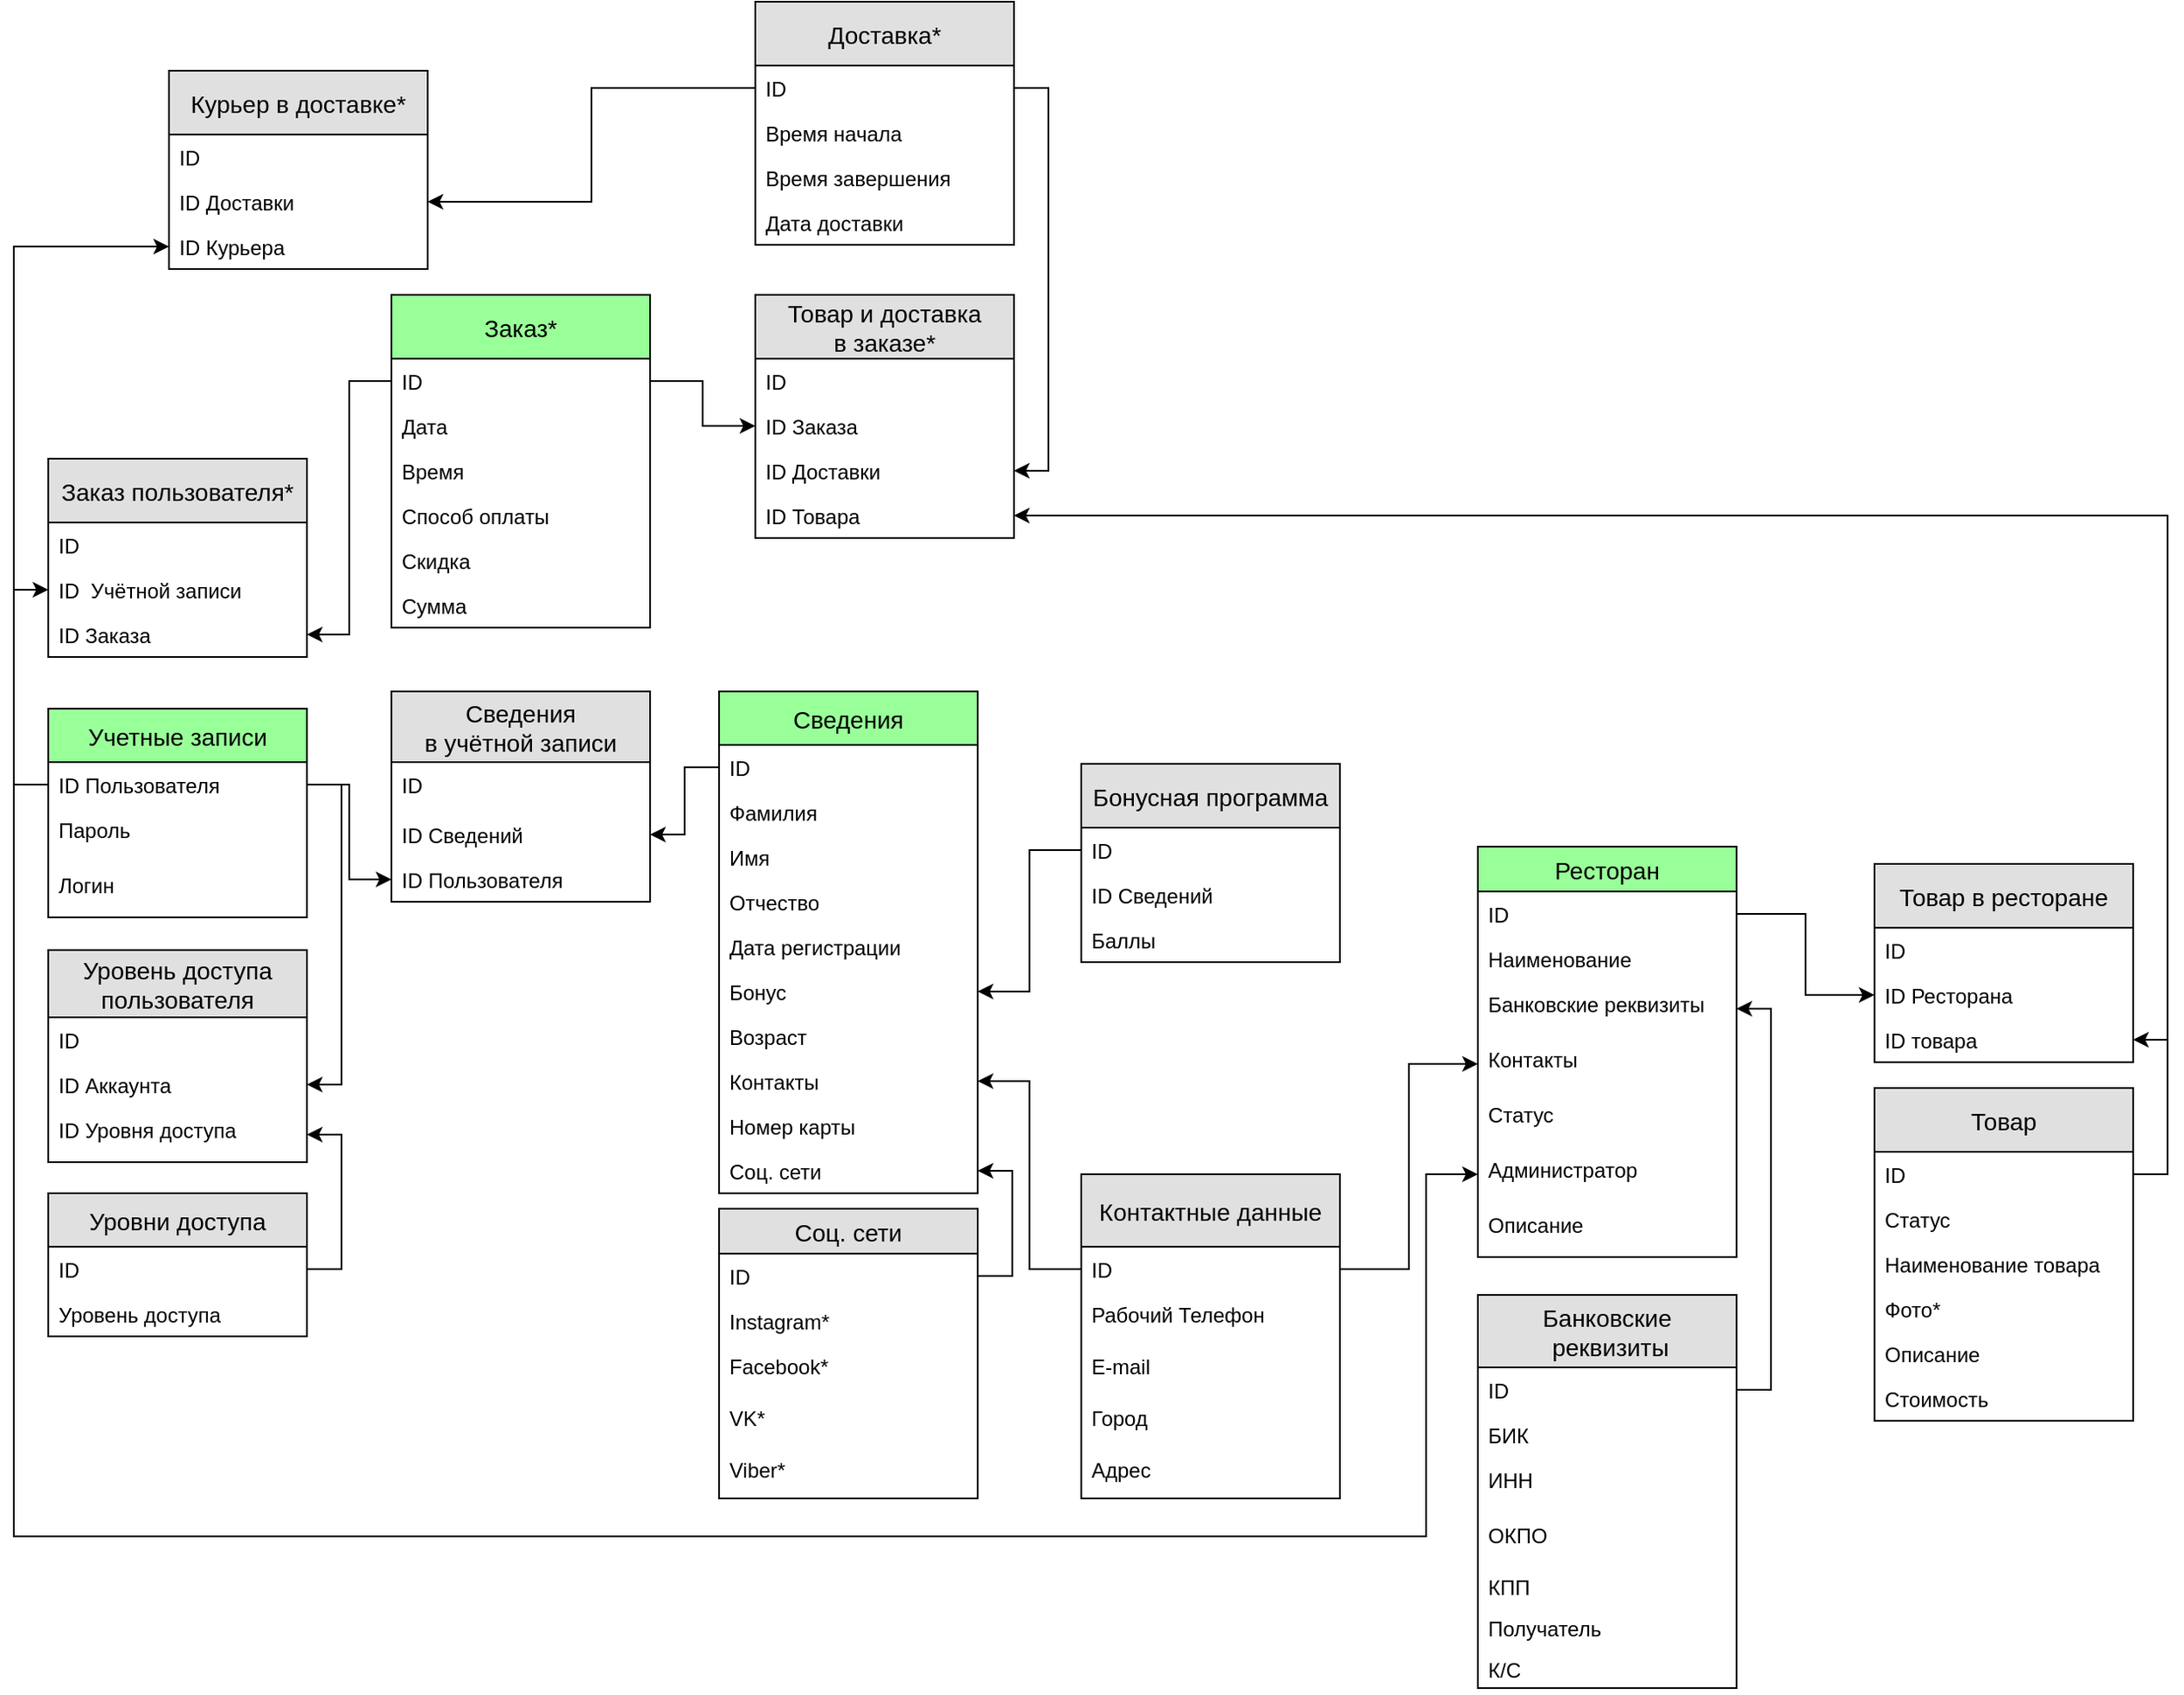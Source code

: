 <mxfile version="13.1.2" type="device"><diagram id="C5RBs43oDa-KdzZeNtuy" name="Page-1"><mxGraphModel dx="2222" dy="752" grid="1" gridSize="10" guides="1" tooltips="1" connect="1" arrows="1" fold="1" page="1" pageScale="1" pageWidth="827" pageHeight="1169" math="0" shadow="0"><root><mxCell id="WIyWlLk6GJQsqaUBKTNV-0"/><mxCell id="WIyWlLk6GJQsqaUBKTNV-1" parent="WIyWlLk6GJQsqaUBKTNV-0"/><mxCell id="ohacc5eHNwE7KZRoDfnn-62" value="Бонусная программа" style="swimlane;fontStyle=0;childLayout=stackLayout;horizontal=1;startSize=37;fillColor=#e0e0e0;horizontalStack=0;resizeParent=1;resizeParentMax=0;resizeLast=0;collapsible=1;marginBottom=0;swimlaneFillColor=#ffffff;align=center;fontSize=14;" parent="WIyWlLk6GJQsqaUBKTNV-1" vertex="1"><mxGeometry x="-191" y="462" width="150" height="115" as="geometry"/></mxCell><mxCell id="ohacc5eHNwE7KZRoDfnn-63" value="ID" style="text;strokeColor=none;fillColor=none;spacingLeft=4;spacingRight=4;overflow=hidden;rotatable=0;points=[[0,0.5],[1,0.5]];portConstraint=eastwest;fontSize=12;" parent="ohacc5eHNwE7KZRoDfnn-62" vertex="1"><mxGeometry y="37" width="150" height="26" as="geometry"/></mxCell><mxCell id="4NmHeDDgfdkmKj7Gsehf-0" value="ID Сведений" style="text;strokeColor=none;fillColor=none;spacingLeft=4;spacingRight=4;overflow=hidden;rotatable=0;points=[[0,0.5],[1,0.5]];portConstraint=eastwest;fontSize=12;" vertex="1" parent="ohacc5eHNwE7KZRoDfnn-62"><mxGeometry y="63" width="150" height="26" as="geometry"/></mxCell><mxCell id="ohacc5eHNwE7KZRoDfnn-64" value="Баллы" style="text;strokeColor=none;fillColor=none;spacingLeft=4;spacingRight=4;overflow=hidden;rotatable=0;points=[[0,0.5],[1,0.5]];portConstraint=eastwest;fontSize=12;" parent="ohacc5eHNwE7KZRoDfnn-62" vertex="1"><mxGeometry y="89" width="150" height="26" as="geometry"/></mxCell><mxCell id="ohacc5eHNwE7KZRoDfnn-22" value="Ресторан" style="swimlane;fontStyle=0;childLayout=stackLayout;horizontal=1;startSize=26;fillColor=#99FF99;horizontalStack=0;resizeParent=1;resizeParentMax=0;resizeLast=0;collapsible=1;marginBottom=0;swimlaneFillColor=#ffffff;align=center;fontSize=14;" parent="WIyWlLk6GJQsqaUBKTNV-1" vertex="1"><mxGeometry x="39" y="510" width="150" height="238" as="geometry"/></mxCell><mxCell id="ohacc5eHNwE7KZRoDfnn-23" value="ID" style="text;strokeColor=none;fillColor=none;spacingLeft=4;spacingRight=4;overflow=hidden;rotatable=0;points=[[0,0.5],[1,0.5]];portConstraint=eastwest;fontSize=12;" parent="ohacc5eHNwE7KZRoDfnn-22" vertex="1"><mxGeometry y="26" width="150" height="26" as="geometry"/></mxCell><mxCell id="ohacc5eHNwE7KZRoDfnn-24" value="Наименование" style="text;strokeColor=none;fillColor=none;spacingLeft=4;spacingRight=4;overflow=hidden;rotatable=0;points=[[0,0.5],[1,0.5]];portConstraint=eastwest;fontSize=12;" parent="ohacc5eHNwE7KZRoDfnn-22" vertex="1"><mxGeometry y="52" width="150" height="26" as="geometry"/></mxCell><mxCell id="ohacc5eHNwE7KZRoDfnn-25" value="Банковские реквизиты" style="text;strokeColor=none;fillColor=none;spacingLeft=4;spacingRight=4;overflow=hidden;rotatable=0;points=[[0,0.5],[1,0.5]];portConstraint=eastwest;fontSize=12;" parent="ohacc5eHNwE7KZRoDfnn-22" vertex="1"><mxGeometry y="78" width="150" height="32" as="geometry"/></mxCell><mxCell id="ohacc5eHNwE7KZRoDfnn-60" value="Контакты" style="text;strokeColor=none;fillColor=none;spacingLeft=4;spacingRight=4;overflow=hidden;rotatable=0;points=[[0,0.5],[1,0.5]];portConstraint=eastwest;fontSize=12;" parent="ohacc5eHNwE7KZRoDfnn-22" vertex="1"><mxGeometry y="110" width="150" height="32" as="geometry"/></mxCell><mxCell id="vBUnFT5zLNFsTvhb-VI5-60" value="Статус" style="text;strokeColor=none;fillColor=none;spacingLeft=4;spacingRight=4;overflow=hidden;rotatable=0;points=[[0,0.5],[1,0.5]];portConstraint=eastwest;fontSize=12;" parent="ohacc5eHNwE7KZRoDfnn-22" vertex="1"><mxGeometry y="142" width="150" height="32" as="geometry"/></mxCell><mxCell id="vBUnFT5zLNFsTvhb-VI5-59" value="Администратор" style="text;strokeColor=none;fillColor=none;spacingLeft=4;spacingRight=4;overflow=hidden;rotatable=0;points=[[0,0.5],[1,0.5]];portConstraint=eastwest;fontSize=12;" parent="ohacc5eHNwE7KZRoDfnn-22" vertex="1"><mxGeometry y="174" width="150" height="32" as="geometry"/></mxCell><mxCell id="vBUnFT5zLNFsTvhb-VI5-63" value="Описание" style="text;strokeColor=none;fillColor=none;spacingLeft=4;spacingRight=4;overflow=hidden;rotatable=0;points=[[0,0.5],[1,0.5]];portConstraint=eastwest;fontSize=12;" parent="ohacc5eHNwE7KZRoDfnn-22" vertex="1"><mxGeometry y="206" width="150" height="32" as="geometry"/></mxCell><mxCell id="ohacc5eHNwE7KZRoDfnn-29" value="Банковские&#xa; реквизиты" style="swimlane;fontStyle=0;childLayout=stackLayout;horizontal=1;startSize=42;fillColor=#e0e0e0;horizontalStack=0;resizeParent=1;resizeParentMax=0;resizeLast=0;collapsible=1;marginBottom=0;swimlaneFillColor=#ffffff;align=center;fontSize=14;" parent="WIyWlLk6GJQsqaUBKTNV-1" vertex="1"><mxGeometry x="39" y="770" width="150" height="228" as="geometry"/></mxCell><mxCell id="ohacc5eHNwE7KZRoDfnn-30" value="ID" style="text;strokeColor=none;fillColor=none;spacingLeft=4;spacingRight=4;overflow=hidden;rotatable=0;points=[[0,0.5],[1,0.5]];portConstraint=eastwest;fontSize=12;" parent="ohacc5eHNwE7KZRoDfnn-29" vertex="1"><mxGeometry y="42" width="150" height="26" as="geometry"/></mxCell><mxCell id="ohacc5eHNwE7KZRoDfnn-31" value="БИК" style="text;strokeColor=none;fillColor=none;spacingLeft=4;spacingRight=4;overflow=hidden;rotatable=0;points=[[0,0.5],[1,0.5]];portConstraint=eastwest;fontSize=12;" parent="ohacc5eHNwE7KZRoDfnn-29" vertex="1"><mxGeometry y="68" width="150" height="26" as="geometry"/></mxCell><mxCell id="ohacc5eHNwE7KZRoDfnn-32" value="ИНН" style="text;strokeColor=none;fillColor=none;spacingLeft=4;spacingRight=4;overflow=hidden;rotatable=0;points=[[0,0.5],[1,0.5]];portConstraint=eastwest;fontSize=12;" parent="ohacc5eHNwE7KZRoDfnn-29" vertex="1"><mxGeometry y="94" width="150" height="32" as="geometry"/></mxCell><mxCell id="ohacc5eHNwE7KZRoDfnn-33" value="ОКПО" style="text;strokeColor=none;fillColor=none;spacingLeft=4;spacingRight=4;overflow=hidden;rotatable=0;points=[[0,0.5],[1,0.5]];portConstraint=eastwest;fontSize=12;" parent="ohacc5eHNwE7KZRoDfnn-29" vertex="1"><mxGeometry y="126" width="150" height="30" as="geometry"/></mxCell><mxCell id="ohacc5eHNwE7KZRoDfnn-34" value="КПП" style="text;strokeColor=none;fillColor=none;spacingLeft=4;spacingRight=4;overflow=hidden;rotatable=0;points=[[0,0.5],[1,0.5]];portConstraint=eastwest;fontSize=12;" parent="ohacc5eHNwE7KZRoDfnn-29" vertex="1"><mxGeometry y="156" width="150" height="24" as="geometry"/></mxCell><mxCell id="ohacc5eHNwE7KZRoDfnn-42" value="Получатель" style="text;strokeColor=none;fillColor=none;spacingLeft=4;spacingRight=4;overflow=hidden;rotatable=0;points=[[0,0.5],[1,0.5]];portConstraint=eastwest;fontSize=12;" parent="ohacc5eHNwE7KZRoDfnn-29" vertex="1"><mxGeometry y="180" width="150" height="24" as="geometry"/></mxCell><mxCell id="ohacc5eHNwE7KZRoDfnn-43" value="К/С" style="text;strokeColor=none;fillColor=none;spacingLeft=4;spacingRight=4;overflow=hidden;rotatable=0;points=[[0,0.5],[1,0.5]];portConstraint=eastwest;fontSize=12;" parent="ohacc5eHNwE7KZRoDfnn-29" vertex="1"><mxGeometry y="204" width="150" height="24" as="geometry"/></mxCell><mxCell id="ohacc5eHNwE7KZRoDfnn-48" value="Контактные данные" style="swimlane;fontStyle=0;childLayout=stackLayout;horizontal=1;startSize=42;fillColor=#e0e0e0;horizontalStack=0;resizeParent=1;resizeParentMax=0;resizeLast=0;collapsible=1;marginBottom=0;swimlaneFillColor=#ffffff;align=center;fontSize=14;" parent="WIyWlLk6GJQsqaUBKTNV-1" vertex="1"><mxGeometry x="-191" y="700" width="150" height="188" as="geometry"/></mxCell><mxCell id="ohacc5eHNwE7KZRoDfnn-49" value="ID" style="text;strokeColor=none;fillColor=none;spacingLeft=4;spacingRight=4;overflow=hidden;rotatable=0;points=[[0,0.5],[1,0.5]];portConstraint=eastwest;fontSize=12;" parent="ohacc5eHNwE7KZRoDfnn-48" vertex="1"><mxGeometry y="42" width="150" height="26" as="geometry"/></mxCell><mxCell id="ohacc5eHNwE7KZRoDfnn-56" value="Рабочий Телефон" style="text;strokeColor=none;fillColor=none;spacingLeft=4;spacingRight=4;overflow=hidden;rotatable=0;points=[[0,0.5],[1,0.5]];portConstraint=eastwest;fontSize=12;" parent="ohacc5eHNwE7KZRoDfnn-48" vertex="1"><mxGeometry y="68" width="150" height="30" as="geometry"/></mxCell><mxCell id="ohacc5eHNwE7KZRoDfnn-59" value="E-mail" style="text;strokeColor=none;fillColor=none;spacingLeft=4;spacingRight=4;overflow=hidden;rotatable=0;points=[[0,0.5],[1,0.5]];portConstraint=eastwest;fontSize=12;" parent="ohacc5eHNwE7KZRoDfnn-48" vertex="1"><mxGeometry y="98" width="150" height="30" as="geometry"/></mxCell><mxCell id="ohacc5eHNwE7KZRoDfnn-58" value="Город" style="text;strokeColor=none;fillColor=none;spacingLeft=4;spacingRight=4;overflow=hidden;rotatable=0;points=[[0,0.5],[1,0.5]];portConstraint=eastwest;fontSize=12;" parent="ohacc5eHNwE7KZRoDfnn-48" vertex="1"><mxGeometry y="128" width="150" height="30" as="geometry"/></mxCell><mxCell id="ohacc5eHNwE7KZRoDfnn-57" value="Адрес" style="text;strokeColor=none;fillColor=none;spacingLeft=4;spacingRight=4;overflow=hidden;rotatable=0;points=[[0,0.5],[1,0.5]];portConstraint=eastwest;fontSize=12;" parent="ohacc5eHNwE7KZRoDfnn-48" vertex="1"><mxGeometry y="158" width="150" height="30" as="geometry"/></mxCell><mxCell id="o-3S7Y70xkz2QaTQLRvA-1" value="Заказ пользователя*" style="swimlane;fontStyle=0;childLayout=stackLayout;horizontal=1;startSize=37;fillColor=#e0e0e0;horizontalStack=0;resizeParent=1;resizeParentMax=0;resizeLast=0;collapsible=1;marginBottom=0;swimlaneFillColor=#ffffff;align=center;fontSize=14;" parent="WIyWlLk6GJQsqaUBKTNV-1" vertex="1"><mxGeometry x="-790" y="285" width="150" height="115" as="geometry"/></mxCell><mxCell id="o-3S7Y70xkz2QaTQLRvA-2" value="ID" style="text;strokeColor=none;fillColor=none;spacingLeft=4;spacingRight=4;overflow=hidden;rotatable=0;points=[[0,0.5],[1,0.5]];portConstraint=eastwest;fontSize=12;" parent="o-3S7Y70xkz2QaTQLRvA-1" vertex="1"><mxGeometry y="37" width="150" height="26" as="geometry"/></mxCell><mxCell id="o-3S7Y70xkz2QaTQLRvA-7" value="ID  Учётной записи" style="text;strokeColor=none;fillColor=none;spacingLeft=4;spacingRight=4;overflow=hidden;rotatable=0;points=[[0,0.5],[1,0.5]];portConstraint=eastwest;fontSize=12;" parent="o-3S7Y70xkz2QaTQLRvA-1" vertex="1"><mxGeometry y="63" width="150" height="26" as="geometry"/></mxCell><mxCell id="o-3S7Y70xkz2QaTQLRvA-3" value="ID Заказа" style="text;strokeColor=none;fillColor=none;spacingLeft=4;spacingRight=4;overflow=hidden;rotatable=0;points=[[0,0.5],[1,0.5]];portConstraint=eastwest;fontSize=12;" parent="o-3S7Y70xkz2QaTQLRvA-1" vertex="1"><mxGeometry y="89" width="150" height="26" as="geometry"/></mxCell><mxCell id="o-3S7Y70xkz2QaTQLRvA-9" value="Заказ*" style="swimlane;fontStyle=0;childLayout=stackLayout;horizontal=1;startSize=37;fillColor=#99FF99;horizontalStack=0;resizeParent=1;resizeParentMax=0;resizeLast=0;collapsible=1;marginBottom=0;swimlaneFillColor=#ffffff;align=center;fontSize=14;" parent="WIyWlLk6GJQsqaUBKTNV-1" vertex="1"><mxGeometry x="-591" y="190" width="150" height="193" as="geometry"/></mxCell><mxCell id="o-3S7Y70xkz2QaTQLRvA-10" value="ID" style="text;strokeColor=none;fillColor=none;spacingLeft=4;spacingRight=4;overflow=hidden;rotatable=0;points=[[0,0.5],[1,0.5]];portConstraint=eastwest;fontSize=12;" parent="o-3S7Y70xkz2QaTQLRvA-9" vertex="1"><mxGeometry y="37" width="150" height="26" as="geometry"/></mxCell><mxCell id="o-3S7Y70xkz2QaTQLRvA-11" value="Дата&#xa;" style="text;strokeColor=none;fillColor=none;spacingLeft=4;spacingRight=4;overflow=hidden;rotatable=0;points=[[0,0.5],[1,0.5]];portConstraint=eastwest;fontSize=12;" parent="o-3S7Y70xkz2QaTQLRvA-9" vertex="1"><mxGeometry y="63" width="150" height="26" as="geometry"/></mxCell><mxCell id="o-3S7Y70xkz2QaTQLRvA-13" value="Время" style="text;strokeColor=none;fillColor=none;spacingLeft=4;spacingRight=4;overflow=hidden;rotatable=0;points=[[0,0.5],[1,0.5]];portConstraint=eastwest;fontSize=12;" parent="o-3S7Y70xkz2QaTQLRvA-9" vertex="1"><mxGeometry y="89" width="150" height="26" as="geometry"/></mxCell><mxCell id="o-3S7Y70xkz2QaTQLRvA-15" value="Способ оплаты" style="text;strokeColor=none;fillColor=none;spacingLeft=4;spacingRight=4;overflow=hidden;rotatable=0;points=[[0,0.5],[1,0.5]];portConstraint=eastwest;fontSize=12;" parent="o-3S7Y70xkz2QaTQLRvA-9" vertex="1"><mxGeometry y="115" width="150" height="26" as="geometry"/></mxCell><mxCell id="o-3S7Y70xkz2QaTQLRvA-18" value="Скидка" style="text;strokeColor=none;fillColor=none;spacingLeft=4;spacingRight=4;overflow=hidden;rotatable=0;points=[[0,0.5],[1,0.5]];portConstraint=eastwest;fontSize=12;" parent="o-3S7Y70xkz2QaTQLRvA-9" vertex="1"><mxGeometry y="141" width="150" height="26" as="geometry"/></mxCell><mxCell id="o-3S7Y70xkz2QaTQLRvA-17" value="Сумма" style="text;strokeColor=none;fillColor=none;spacingLeft=4;spacingRight=4;overflow=hidden;rotatable=0;points=[[0,0.5],[1,0.5]];portConstraint=eastwest;fontSize=12;" parent="o-3S7Y70xkz2QaTQLRvA-9" vertex="1"><mxGeometry y="167" width="150" height="26" as="geometry"/></mxCell><mxCell id="o-3S7Y70xkz2QaTQLRvA-20" value="Доставка*" style="swimlane;fontStyle=0;childLayout=stackLayout;horizontal=1;startSize=37;fillColor=#e0e0e0;horizontalStack=0;resizeParent=1;resizeParentMax=0;resizeLast=0;collapsible=1;marginBottom=0;swimlaneFillColor=#ffffff;align=center;fontSize=14;" parent="WIyWlLk6GJQsqaUBKTNV-1" vertex="1"><mxGeometry x="-380" y="20" width="150" height="141" as="geometry"/></mxCell><mxCell id="o-3S7Y70xkz2QaTQLRvA-21" value="ID" style="text;strokeColor=none;fillColor=none;spacingLeft=4;spacingRight=4;overflow=hidden;rotatable=0;points=[[0,0.5],[1,0.5]];portConstraint=eastwest;fontSize=12;" parent="o-3S7Y70xkz2QaTQLRvA-20" vertex="1"><mxGeometry y="37" width="150" height="26" as="geometry"/></mxCell><mxCell id="o-3S7Y70xkz2QaTQLRvA-23" value="Время начала" style="text;strokeColor=none;fillColor=none;spacingLeft=4;spacingRight=4;overflow=hidden;rotatable=0;points=[[0,0.5],[1,0.5]];portConstraint=eastwest;fontSize=12;" parent="o-3S7Y70xkz2QaTQLRvA-20" vertex="1"><mxGeometry y="63" width="150" height="26" as="geometry"/></mxCell><mxCell id="o-3S7Y70xkz2QaTQLRvA-62" value="Время завершения " style="text;strokeColor=none;fillColor=none;spacingLeft=4;spacingRight=4;overflow=hidden;rotatable=0;points=[[0,0.5],[1,0.5]];portConstraint=eastwest;fontSize=12;" parent="o-3S7Y70xkz2QaTQLRvA-20" vertex="1"><mxGeometry y="89" width="150" height="26" as="geometry"/></mxCell><mxCell id="o-3S7Y70xkz2QaTQLRvA-63" value="Дата доставки" style="text;strokeColor=none;fillColor=none;spacingLeft=4;spacingRight=4;overflow=hidden;rotatable=0;points=[[0,0.5],[1,0.5]];portConstraint=eastwest;fontSize=12;" parent="o-3S7Y70xkz2QaTQLRvA-20" vertex="1"><mxGeometry y="115" width="150" height="26" as="geometry"/></mxCell><mxCell id="o-3S7Y70xkz2QaTQLRvA-25" value="Товар и доставка&#xa;в заказе*" style="swimlane;fontStyle=0;childLayout=stackLayout;horizontal=1;startSize=37;fillColor=#e0e0e0;horizontalStack=0;resizeParent=1;resizeParentMax=0;resizeLast=0;collapsible=1;marginBottom=0;swimlaneFillColor=#ffffff;align=center;fontSize=14;" parent="WIyWlLk6GJQsqaUBKTNV-1" vertex="1"><mxGeometry x="-380" y="190" width="150" height="141" as="geometry"/></mxCell><mxCell id="4NmHeDDgfdkmKj7Gsehf-3" value="ID&#xa;" style="text;strokeColor=none;fillColor=none;spacingLeft=4;spacingRight=4;overflow=hidden;rotatable=0;points=[[0,0.5],[1,0.5]];portConstraint=eastwest;fontSize=12;" vertex="1" parent="o-3S7Y70xkz2QaTQLRvA-25"><mxGeometry y="37" width="150" height="26" as="geometry"/></mxCell><mxCell id="o-3S7Y70xkz2QaTQLRvA-26" value="ID Заказа" style="text;strokeColor=none;fillColor=none;spacingLeft=4;spacingRight=4;overflow=hidden;rotatable=0;points=[[0,0.5],[1,0.5]];portConstraint=eastwest;fontSize=12;" parent="o-3S7Y70xkz2QaTQLRvA-25" vertex="1"><mxGeometry y="63" width="150" height="26" as="geometry"/></mxCell><mxCell id="_DFCEJvIY9UXSlHA1PRn-70" value="ID Доставки" style="text;strokeColor=none;fillColor=none;spacingLeft=4;spacingRight=4;overflow=hidden;rotatable=0;points=[[0,0.5],[1,0.5]];portConstraint=eastwest;fontSize=12;" parent="o-3S7Y70xkz2QaTQLRvA-25" vertex="1"><mxGeometry y="89" width="150" height="26" as="geometry"/></mxCell><mxCell id="o-3S7Y70xkz2QaTQLRvA-28" value="ID Товара" style="text;strokeColor=none;fillColor=none;spacingLeft=4;spacingRight=4;overflow=hidden;rotatable=0;points=[[0,0.5],[1,0.5]];portConstraint=eastwest;fontSize=12;" parent="o-3S7Y70xkz2QaTQLRvA-25" vertex="1"><mxGeometry y="115" width="150" height="26" as="geometry"/></mxCell><mxCell id="o-3S7Y70xkz2QaTQLRvA-37" value="Товар" style="swimlane;fontStyle=0;childLayout=stackLayout;horizontal=1;startSize=37;fillColor=#e0e0e0;horizontalStack=0;resizeParent=1;resizeParentMax=0;resizeLast=0;collapsible=1;marginBottom=0;swimlaneFillColor=#ffffff;align=center;fontSize=14;" parent="WIyWlLk6GJQsqaUBKTNV-1" vertex="1"><mxGeometry x="269" y="650" width="150" height="193" as="geometry"/></mxCell><mxCell id="o-3S7Y70xkz2QaTQLRvA-38" value="ID" style="text;strokeColor=none;fillColor=none;spacingLeft=4;spacingRight=4;overflow=hidden;rotatable=0;points=[[0,0.5],[1,0.5]];portConstraint=eastwest;fontSize=12;" parent="o-3S7Y70xkz2QaTQLRvA-37" vertex="1"><mxGeometry y="37" width="150" height="26" as="geometry"/></mxCell><mxCell id="vBUnFT5zLNFsTvhb-VI5-57" value="Статус" style="text;strokeColor=none;fillColor=none;spacingLeft=4;spacingRight=4;overflow=hidden;rotatable=0;points=[[0,0.5],[1,0.5]];portConstraint=eastwest;fontSize=12;" parent="o-3S7Y70xkz2QaTQLRvA-37" vertex="1"><mxGeometry y="63" width="150" height="26" as="geometry"/></mxCell><mxCell id="o-3S7Y70xkz2QaTQLRvA-41" value="Наименование товара" style="text;strokeColor=none;fillColor=none;spacingLeft=4;spacingRight=4;overflow=hidden;rotatable=0;points=[[0,0.5],[1,0.5]];portConstraint=eastwest;fontSize=12;" parent="o-3S7Y70xkz2QaTQLRvA-37" vertex="1"><mxGeometry y="89" width="150" height="26" as="geometry"/></mxCell><mxCell id="o-3S7Y70xkz2QaTQLRvA-42" value="Фото*" style="text;strokeColor=none;fillColor=none;spacingLeft=4;spacingRight=4;overflow=hidden;rotatable=0;points=[[0,0.5],[1,0.5]];portConstraint=eastwest;fontSize=12;" parent="o-3S7Y70xkz2QaTQLRvA-37" vertex="1"><mxGeometry y="115" width="150" height="26" as="geometry"/></mxCell><mxCell id="o-3S7Y70xkz2QaTQLRvA-43" value="Описание" style="text;strokeColor=none;fillColor=none;spacingLeft=4;spacingRight=4;overflow=hidden;rotatable=0;points=[[0,0.5],[1,0.5]];portConstraint=eastwest;fontSize=12;" parent="o-3S7Y70xkz2QaTQLRvA-37" vertex="1"><mxGeometry y="141" width="150" height="26" as="geometry"/></mxCell><mxCell id="o-3S7Y70xkz2QaTQLRvA-46" value="Стоимость" style="text;strokeColor=none;fillColor=none;spacingLeft=4;spacingRight=4;overflow=hidden;rotatable=0;points=[[0,0.5],[1,0.5]];portConstraint=eastwest;fontSize=12;" parent="o-3S7Y70xkz2QaTQLRvA-37" vertex="1"><mxGeometry y="167" width="150" height="26" as="geometry"/></mxCell><mxCell id="o-3S7Y70xkz2QaTQLRvA-54" value="Товар в ресторане" style="swimlane;fontStyle=0;childLayout=stackLayout;horizontal=1;startSize=37;fillColor=#e0e0e0;horizontalStack=0;resizeParent=1;resizeParentMax=0;resizeLast=0;collapsible=1;marginBottom=0;swimlaneFillColor=#ffffff;align=center;fontSize=14;" parent="WIyWlLk6GJQsqaUBKTNV-1" vertex="1"><mxGeometry x="269" y="520" width="150" height="115" as="geometry"/></mxCell><mxCell id="_DFCEJvIY9UXSlHA1PRn-54" value="ID" style="text;strokeColor=none;fillColor=none;spacingLeft=4;spacingRight=4;overflow=hidden;rotatable=0;points=[[0,0.5],[1,0.5]];portConstraint=eastwest;fontSize=12;" parent="o-3S7Y70xkz2QaTQLRvA-54" vertex="1"><mxGeometry y="37" width="150" height="26" as="geometry"/></mxCell><mxCell id="o-3S7Y70xkz2QaTQLRvA-57" value="ID Ресторана" style="text;strokeColor=none;fillColor=none;spacingLeft=4;spacingRight=4;overflow=hidden;rotatable=0;points=[[0,0.5],[1,0.5]];portConstraint=eastwest;fontSize=12;" parent="o-3S7Y70xkz2QaTQLRvA-54" vertex="1"><mxGeometry y="63" width="150" height="26" as="geometry"/></mxCell><mxCell id="_DFCEJvIY9UXSlHA1PRn-47" value="ID товара" style="text;strokeColor=none;fillColor=none;spacingLeft=4;spacingRight=4;overflow=hidden;rotatable=0;points=[[0,0.5],[1,0.5]];portConstraint=eastwest;fontSize=12;" parent="o-3S7Y70xkz2QaTQLRvA-54" vertex="1"><mxGeometry y="89" width="150" height="26" as="geometry"/></mxCell><mxCell id="o-3S7Y70xkz2QaTQLRvA-64" value="Курьер в доставке*" style="swimlane;fontStyle=0;childLayout=stackLayout;horizontal=1;startSize=37;fillColor=#e0e0e0;horizontalStack=0;resizeParent=1;resizeParentMax=0;resizeLast=0;collapsible=1;marginBottom=0;swimlaneFillColor=#ffffff;align=center;fontSize=14;" parent="WIyWlLk6GJQsqaUBKTNV-1" vertex="1"><mxGeometry x="-720" y="60" width="150" height="115" as="geometry"/></mxCell><mxCell id="4NmHeDDgfdkmKj7Gsehf-4" value="ID" style="text;strokeColor=none;fillColor=none;spacingLeft=4;spacingRight=4;overflow=hidden;rotatable=0;points=[[0,0.5],[1,0.5]];portConstraint=eastwest;fontSize=12;" vertex="1" parent="o-3S7Y70xkz2QaTQLRvA-64"><mxGeometry y="37" width="150" height="26" as="geometry"/></mxCell><mxCell id="o-3S7Y70xkz2QaTQLRvA-66" value="ID Доставки" style="text;strokeColor=none;fillColor=none;spacingLeft=4;spacingRight=4;overflow=hidden;rotatable=0;points=[[0,0.5],[1,0.5]];portConstraint=eastwest;fontSize=12;" parent="o-3S7Y70xkz2QaTQLRvA-64" vertex="1"><mxGeometry y="63" width="150" height="26" as="geometry"/></mxCell><mxCell id="o-3S7Y70xkz2QaTQLRvA-67" value="ID Курьера" style="text;strokeColor=none;fillColor=none;spacingLeft=4;spacingRight=4;overflow=hidden;rotatable=0;points=[[0,0.5],[1,0.5]];portConstraint=eastwest;fontSize=12;" parent="o-3S7Y70xkz2QaTQLRvA-64" vertex="1"><mxGeometry y="89" width="150" height="26" as="geometry"/></mxCell><mxCell id="vBUnFT5zLNFsTvhb-VI5-31" value="Учетные записи" style="swimlane;fontStyle=0;childLayout=stackLayout;horizontal=1;startSize=31;fillColor=#99FF99;horizontalStack=0;resizeParent=1;resizeParentMax=0;resizeLast=0;collapsible=1;marginBottom=0;swimlaneFillColor=#ffffff;align=center;fontSize=14;" parent="WIyWlLk6GJQsqaUBKTNV-1" vertex="1"><mxGeometry x="-790" y="430" width="150" height="121" as="geometry"/></mxCell><mxCell id="vBUnFT5zLNFsTvhb-VI5-32" value="ID Пользователя" style="text;strokeColor=none;fillColor=none;spacingLeft=4;spacingRight=4;overflow=hidden;rotatable=0;points=[[0,0.5],[1,0.5]];portConstraint=eastwest;fontSize=12;" parent="vBUnFT5zLNFsTvhb-VI5-31" vertex="1"><mxGeometry y="31" width="150" height="26" as="geometry"/></mxCell><mxCell id="vBUnFT5zLNFsTvhb-VI5-34" value="Пароль" style="text;strokeColor=none;fillColor=none;spacingLeft=4;spacingRight=4;overflow=hidden;rotatable=0;points=[[0,0.5],[1,0.5]];portConstraint=eastwest;fontSize=12;" parent="vBUnFT5zLNFsTvhb-VI5-31" vertex="1"><mxGeometry y="57" width="150" height="32" as="geometry"/></mxCell><mxCell id="vBUnFT5zLNFsTvhb-VI5-35" value="Логин" style="text;strokeColor=none;fillColor=none;spacingLeft=4;spacingRight=4;overflow=hidden;rotatable=0;points=[[0,0.5],[1,0.5]];portConstraint=eastwest;fontSize=12;" parent="vBUnFT5zLNFsTvhb-VI5-31" vertex="1"><mxGeometry y="89" width="150" height="32" as="geometry"/></mxCell><mxCell id="_DFCEJvIY9UXSlHA1PRn-13" value="Сведения &#xa;в учётной записи" style="swimlane;fontStyle=0;childLayout=stackLayout;horizontal=1;startSize=41;fillColor=#e0e0e0;horizontalStack=0;resizeParent=1;resizeParentMax=0;resizeLast=0;collapsible=1;marginBottom=0;swimlaneFillColor=#ffffff;align=center;fontSize=14;" parent="WIyWlLk6GJQsqaUBKTNV-1" vertex="1"><mxGeometry x="-591" y="420" width="150" height="122" as="geometry"/></mxCell><mxCell id="4NmHeDDgfdkmKj7Gsehf-1" value="ID" style="text;strokeColor=none;fillColor=none;spacingLeft=4;spacingRight=4;overflow=hidden;rotatable=0;points=[[0,0.5],[1,0.5]];portConstraint=eastwest;fontSize=12;" vertex="1" parent="_DFCEJvIY9UXSlHA1PRn-13"><mxGeometry y="41" width="150" height="29" as="geometry"/></mxCell><mxCell id="_DFCEJvIY9UXSlHA1PRn-22" value="ID Сведений" style="text;strokeColor=none;fillColor=none;spacingLeft=4;spacingRight=4;overflow=hidden;rotatable=0;points=[[0,0.5],[1,0.5]];portConstraint=eastwest;fontSize=12;" parent="_DFCEJvIY9UXSlHA1PRn-13" vertex="1"><mxGeometry y="70" width="150" height="26" as="geometry"/></mxCell><mxCell id="_DFCEJvIY9UXSlHA1PRn-14" value="ID Пользователя" style="text;strokeColor=none;fillColor=none;spacingLeft=4;spacingRight=4;overflow=hidden;rotatable=0;points=[[0,0.5],[1,0.5]];portConstraint=eastwest;fontSize=12;" parent="_DFCEJvIY9UXSlHA1PRn-13" vertex="1"><mxGeometry y="96" width="150" height="26" as="geometry"/></mxCell><mxCell id="_DFCEJvIY9UXSlHA1PRn-18" value="Сведения" style="swimlane;fontStyle=0;childLayout=stackLayout;horizontal=1;startSize=31;fillColor=#99FF99;horizontalStack=0;resizeParent=1;resizeParentMax=0;resizeLast=0;collapsible=1;marginBottom=0;swimlaneFillColor=#ffffff;align=center;fontSize=14;" parent="WIyWlLk6GJQsqaUBKTNV-1" vertex="1"><mxGeometry x="-401" y="420" width="150" height="291" as="geometry"/></mxCell><mxCell id="_DFCEJvIY9UXSlHA1PRn-19" value="ID" style="text;strokeColor=none;fillColor=none;spacingLeft=4;spacingRight=4;overflow=hidden;rotatable=0;points=[[0,0.5],[1,0.5]];portConstraint=eastwest;fontSize=12;" parent="_DFCEJvIY9UXSlHA1PRn-18" vertex="1"><mxGeometry y="31" width="150" height="26" as="geometry"/></mxCell><mxCell id="_DFCEJvIY9UXSlHA1PRn-25" value="Фамилия" style="text;strokeColor=none;fillColor=none;spacingLeft=4;spacingRight=4;overflow=hidden;rotatable=0;points=[[0,0.5],[1,0.5]];portConstraint=eastwest;fontSize=12;" parent="_DFCEJvIY9UXSlHA1PRn-18" vertex="1"><mxGeometry y="57" width="150" height="26" as="geometry"/></mxCell><mxCell id="_DFCEJvIY9UXSlHA1PRn-26" value="Имя" style="text;strokeColor=none;fillColor=none;spacingLeft=4;spacingRight=4;overflow=hidden;rotatable=0;points=[[0,0.5],[1,0.5]];portConstraint=eastwest;fontSize=12;" parent="_DFCEJvIY9UXSlHA1PRn-18" vertex="1"><mxGeometry y="83" width="150" height="26" as="geometry"/></mxCell><mxCell id="_DFCEJvIY9UXSlHA1PRn-27" value="Отчество" style="text;strokeColor=none;fillColor=none;spacingLeft=4;spacingRight=4;overflow=hidden;rotatable=0;points=[[0,0.5],[1,0.5]];portConstraint=eastwest;fontSize=12;" parent="_DFCEJvIY9UXSlHA1PRn-18" vertex="1"><mxGeometry y="109" width="150" height="26" as="geometry"/></mxCell><mxCell id="_DFCEJvIY9UXSlHA1PRn-29" value="Дата регистрации" style="text;strokeColor=none;fillColor=none;spacingLeft=4;spacingRight=4;overflow=hidden;rotatable=0;points=[[0,0.5],[1,0.5]];portConstraint=eastwest;fontSize=12;" parent="_DFCEJvIY9UXSlHA1PRn-18" vertex="1"><mxGeometry y="135" width="150" height="26" as="geometry"/></mxCell><mxCell id="_DFCEJvIY9UXSlHA1PRn-59" value="Бонус" style="text;strokeColor=none;fillColor=none;spacingLeft=4;spacingRight=4;overflow=hidden;rotatable=0;points=[[0,0.5],[1,0.5]];portConstraint=eastwest;fontSize=12;" parent="_DFCEJvIY9UXSlHA1PRn-18" vertex="1"><mxGeometry y="161" width="150" height="26" as="geometry"/></mxCell><mxCell id="_DFCEJvIY9UXSlHA1PRn-35" value="Возраст" style="text;strokeColor=none;fillColor=none;spacingLeft=4;spacingRight=4;overflow=hidden;rotatable=0;points=[[0,0.5],[1,0.5]];portConstraint=eastwest;fontSize=12;" parent="_DFCEJvIY9UXSlHA1PRn-18" vertex="1"><mxGeometry y="187" width="150" height="26" as="geometry"/></mxCell><mxCell id="_DFCEJvIY9UXSlHA1PRn-36" value="Контакты" style="text;strokeColor=none;fillColor=none;spacingLeft=4;spacingRight=4;overflow=hidden;rotatable=0;points=[[0,0.5],[1,0.5]];portConstraint=eastwest;fontSize=12;" parent="_DFCEJvIY9UXSlHA1PRn-18" vertex="1"><mxGeometry y="213" width="150" height="26" as="geometry"/></mxCell><mxCell id="_DFCEJvIY9UXSlHA1PRn-39" value="Номер карты" style="text;strokeColor=none;fillColor=none;spacingLeft=4;spacingRight=4;overflow=hidden;rotatable=0;points=[[0,0.5],[1,0.5]];portConstraint=eastwest;fontSize=12;" parent="_DFCEJvIY9UXSlHA1PRn-18" vertex="1"><mxGeometry y="239" width="150" height="26" as="geometry"/></mxCell><mxCell id="_DFCEJvIY9UXSlHA1PRn-37" value="Соц. сети" style="text;strokeColor=none;fillColor=none;spacingLeft=4;spacingRight=4;overflow=hidden;rotatable=0;points=[[0,0.5],[1,0.5]];portConstraint=eastwest;fontSize=12;" parent="_DFCEJvIY9UXSlHA1PRn-18" vertex="1"><mxGeometry y="265" width="150" height="26" as="geometry"/></mxCell><mxCell id="vBUnFT5zLNFsTvhb-VI5-37" value="Уровень доступа &#xa;пользователя" style="swimlane;fontStyle=0;childLayout=stackLayout;horizontal=1;startSize=39;fillColor=#e0e0e0;horizontalStack=0;resizeParent=1;resizeParentMax=0;resizeLast=0;collapsible=1;marginBottom=0;swimlaneFillColor=#ffffff;align=center;fontSize=14;" parent="WIyWlLk6GJQsqaUBKTNV-1" vertex="1"><mxGeometry x="-790" y="570" width="150" height="123" as="geometry"/></mxCell><mxCell id="4NmHeDDgfdkmKj7Gsehf-2" value="ID" style="text;strokeColor=none;fillColor=none;spacingLeft=4;spacingRight=4;overflow=hidden;rotatable=0;points=[[0,0.5],[1,0.5]];portConstraint=eastwest;fontSize=12;" vertex="1" parent="vBUnFT5zLNFsTvhb-VI5-37"><mxGeometry y="39" width="150" height="26" as="geometry"/></mxCell><mxCell id="vBUnFT5zLNFsTvhb-VI5-39" value="ID Аккаунта" style="text;strokeColor=none;fillColor=none;spacingLeft=4;spacingRight=4;overflow=hidden;rotatable=0;points=[[0,0.5],[1,0.5]];portConstraint=eastwest;fontSize=12;" parent="vBUnFT5zLNFsTvhb-VI5-37" vertex="1"><mxGeometry y="65" width="150" height="26" as="geometry"/></mxCell><mxCell id="vBUnFT5zLNFsTvhb-VI5-40" value="ID Уровня доступа" style="text;strokeColor=none;fillColor=none;spacingLeft=4;spacingRight=4;overflow=hidden;rotatable=0;points=[[0,0.5],[1,0.5]];portConstraint=eastwest;fontSize=12;" parent="vBUnFT5zLNFsTvhb-VI5-37" vertex="1"><mxGeometry y="91" width="150" height="32" as="geometry"/></mxCell><mxCell id="vBUnFT5zLNFsTvhb-VI5-98" value="Соц. сети" style="swimlane;fontStyle=0;childLayout=stackLayout;horizontal=1;startSize=26;fillColor=#e0e0e0;horizontalStack=0;resizeParent=1;resizeParentMax=0;resizeLast=0;collapsible=1;marginBottom=0;swimlaneFillColor=#ffffff;align=center;fontSize=14;" parent="WIyWlLk6GJQsqaUBKTNV-1" vertex="1"><mxGeometry x="-401" y="720" width="150" height="168" as="geometry"/></mxCell><mxCell id="vBUnFT5zLNFsTvhb-VI5-99" value="ID" style="text;strokeColor=none;fillColor=none;spacingLeft=4;spacingRight=4;overflow=hidden;rotatable=0;points=[[0,0.5],[1,0.5]];portConstraint=eastwest;fontSize=12;" parent="vBUnFT5zLNFsTvhb-VI5-98" vertex="1"><mxGeometry y="26" width="150" height="26" as="geometry"/></mxCell><mxCell id="vBUnFT5zLNFsTvhb-VI5-101" value="Instagram*" style="text;strokeColor=none;fillColor=none;spacingLeft=4;spacingRight=4;overflow=hidden;rotatable=0;points=[[0,0.5],[1,0.5]];portConstraint=eastwest;fontSize=12;" parent="vBUnFT5zLNFsTvhb-VI5-98" vertex="1"><mxGeometry y="52" width="150" height="26" as="geometry"/></mxCell><mxCell id="vBUnFT5zLNFsTvhb-VI5-102" value="Facebook*" style="text;strokeColor=none;fillColor=none;spacingLeft=4;spacingRight=4;overflow=hidden;rotatable=0;points=[[0,0.5],[1,0.5]];portConstraint=eastwest;fontSize=12;" parent="vBUnFT5zLNFsTvhb-VI5-98" vertex="1"><mxGeometry y="78" width="150" height="30" as="geometry"/></mxCell><mxCell id="vBUnFT5zLNFsTvhb-VI5-103" value="VK*&#xa;" style="text;strokeColor=none;fillColor=none;spacingLeft=4;spacingRight=4;overflow=hidden;rotatable=0;points=[[0,0.5],[1,0.5]];portConstraint=eastwest;fontSize=12;" parent="vBUnFT5zLNFsTvhb-VI5-98" vertex="1"><mxGeometry y="108" width="150" height="30" as="geometry"/></mxCell><mxCell id="vBUnFT5zLNFsTvhb-VI5-104" value="Viber*" style="text;strokeColor=none;fillColor=none;spacingLeft=4;spacingRight=4;overflow=hidden;rotatable=0;points=[[0,0.5],[1,0.5]];portConstraint=eastwest;fontSize=12;" parent="vBUnFT5zLNFsTvhb-VI5-98" vertex="1"><mxGeometry y="138" width="150" height="30" as="geometry"/></mxCell><mxCell id="_DFCEJvIY9UXSlHA1PRn-7" style="edgeStyle=orthogonalEdgeStyle;rounded=0;orthogonalLoop=1;jettySize=auto;html=1;exitX=1;exitY=0.5;exitDx=0;exitDy=0;entryX=1;entryY=0.5;entryDx=0;entryDy=0;" parent="WIyWlLk6GJQsqaUBKTNV-1" source="vBUnFT5zLNFsTvhb-VI5-32" target="vBUnFT5zLNFsTvhb-VI5-39" edge="1"><mxGeometry relative="1" as="geometry"/></mxCell><mxCell id="_DFCEJvIY9UXSlHA1PRn-8" style="edgeStyle=orthogonalEdgeStyle;rounded=0;orthogonalLoop=1;jettySize=auto;html=1;exitX=1;exitY=0.5;exitDx=0;exitDy=0;entryX=1;entryY=0.5;entryDx=0;entryDy=0;" parent="WIyWlLk6GJQsqaUBKTNV-1" source="vBUnFT5zLNFsTvhb-VI5-43" target="vBUnFT5zLNFsTvhb-VI5-40" edge="1"><mxGeometry relative="1" as="geometry"/></mxCell><mxCell id="_DFCEJvIY9UXSlHA1PRn-23" style="edgeStyle=orthogonalEdgeStyle;rounded=0;orthogonalLoop=1;jettySize=auto;html=1;exitX=1;exitY=0.5;exitDx=0;exitDy=0;" parent="WIyWlLk6GJQsqaUBKTNV-1" source="vBUnFT5zLNFsTvhb-VI5-32" target="_DFCEJvIY9UXSlHA1PRn-14" edge="1"><mxGeometry relative="1" as="geometry"><Array as="points"/></mxGeometry></mxCell><mxCell id="_DFCEJvIY9UXSlHA1PRn-24" style="edgeStyle=orthogonalEdgeStyle;rounded=0;orthogonalLoop=1;jettySize=auto;html=1;exitX=0;exitY=0.5;exitDx=0;exitDy=0;entryX=1;entryY=0.5;entryDx=0;entryDy=0;" parent="WIyWlLk6GJQsqaUBKTNV-1" source="_DFCEJvIY9UXSlHA1PRn-19" target="_DFCEJvIY9UXSlHA1PRn-22" edge="1"><mxGeometry relative="1" as="geometry"/></mxCell><mxCell id="_DFCEJvIY9UXSlHA1PRn-38" style="edgeStyle=orthogonalEdgeStyle;rounded=0;orthogonalLoop=1;jettySize=auto;html=1;exitX=1;exitY=0.5;exitDx=0;exitDy=0;entryX=1;entryY=0.5;entryDx=0;entryDy=0;" parent="WIyWlLk6GJQsqaUBKTNV-1" source="vBUnFT5zLNFsTvhb-VI5-99" target="_DFCEJvIY9UXSlHA1PRn-37" edge="1"><mxGeometry relative="1" as="geometry"/></mxCell><mxCell id="_DFCEJvIY9UXSlHA1PRn-40" style="edgeStyle=orthogonalEdgeStyle;rounded=0;orthogonalLoop=1;jettySize=auto;html=1;exitX=0;exitY=0.5;exitDx=0;exitDy=0;entryX=1;entryY=0.5;entryDx=0;entryDy=0;" parent="WIyWlLk6GJQsqaUBKTNV-1" source="ohacc5eHNwE7KZRoDfnn-49" target="_DFCEJvIY9UXSlHA1PRn-36" edge="1"><mxGeometry relative="1" as="geometry"/></mxCell><mxCell id="_DFCEJvIY9UXSlHA1PRn-42" style="edgeStyle=orthogonalEdgeStyle;rounded=0;orthogonalLoop=1;jettySize=auto;html=1;exitX=1;exitY=0.5;exitDx=0;exitDy=0;entryX=0;entryY=0.5;entryDx=0;entryDy=0;" parent="WIyWlLk6GJQsqaUBKTNV-1" source="ohacc5eHNwE7KZRoDfnn-49" target="ohacc5eHNwE7KZRoDfnn-60" edge="1"><mxGeometry relative="1" as="geometry"/></mxCell><mxCell id="_DFCEJvIY9UXSlHA1PRn-43" style="edgeStyle=orthogonalEdgeStyle;rounded=0;orthogonalLoop=1;jettySize=auto;html=1;exitX=1;exitY=0.5;exitDx=0;exitDy=0;entryX=1;entryY=0.5;entryDx=0;entryDy=0;" parent="WIyWlLk6GJQsqaUBKTNV-1" source="ohacc5eHNwE7KZRoDfnn-30" target="ohacc5eHNwE7KZRoDfnn-25" edge="1"><mxGeometry relative="1" as="geometry"/></mxCell><mxCell id="_DFCEJvIY9UXSlHA1PRn-45" style="edgeStyle=orthogonalEdgeStyle;rounded=0;orthogonalLoop=1;jettySize=auto;html=1;exitX=0;exitY=0.5;exitDx=0;exitDy=0;entryX=0;entryY=0.5;entryDx=0;entryDy=0;" parent="WIyWlLk6GJQsqaUBKTNV-1" source="vBUnFT5zLNFsTvhb-VI5-32" target="vBUnFT5zLNFsTvhb-VI5-59" edge="1"><mxGeometry relative="1" as="geometry"><Array as="points"><mxPoint x="-810" y="474"/><mxPoint x="-810" y="910"/><mxPoint x="9" y="910"/><mxPoint x="9" y="700"/></Array></mxGeometry></mxCell><mxCell id="_DFCEJvIY9UXSlHA1PRn-46" style="edgeStyle=orthogonalEdgeStyle;rounded=0;orthogonalLoop=1;jettySize=auto;html=1;exitX=1;exitY=0.5;exitDx=0;exitDy=0;entryX=0;entryY=0.5;entryDx=0;entryDy=0;" parent="WIyWlLk6GJQsqaUBKTNV-1" source="ohacc5eHNwE7KZRoDfnn-23" target="o-3S7Y70xkz2QaTQLRvA-57" edge="1"><mxGeometry relative="1" as="geometry"/></mxCell><mxCell id="_DFCEJvIY9UXSlHA1PRn-55" style="edgeStyle=orthogonalEdgeStyle;rounded=0;orthogonalLoop=1;jettySize=auto;html=1;exitX=1;exitY=0.5;exitDx=0;exitDy=0;entryX=1;entryY=0.5;entryDx=0;entryDy=0;" parent="WIyWlLk6GJQsqaUBKTNV-1" source="o-3S7Y70xkz2QaTQLRvA-38" target="_DFCEJvIY9UXSlHA1PRn-47" edge="1"><mxGeometry relative="1" as="geometry"/></mxCell><mxCell id="_DFCEJvIY9UXSlHA1PRn-56" style="edgeStyle=orthogonalEdgeStyle;rounded=0;orthogonalLoop=1;jettySize=auto;html=1;exitX=0;exitY=0.5;exitDx=0;exitDy=0;entryX=0;entryY=0.5;entryDx=0;entryDy=0;" parent="WIyWlLk6GJQsqaUBKTNV-1" source="vBUnFT5zLNFsTvhb-VI5-32" target="o-3S7Y70xkz2QaTQLRvA-7" edge="1"><mxGeometry relative="1" as="geometry"/></mxCell><mxCell id="_DFCEJvIY9UXSlHA1PRn-58" style="edgeStyle=orthogonalEdgeStyle;rounded=0;orthogonalLoop=1;jettySize=auto;html=1;exitX=0;exitY=0.5;exitDx=0;exitDy=0;entryX=1;entryY=0.5;entryDx=0;entryDy=0;" parent="WIyWlLk6GJQsqaUBKTNV-1" source="o-3S7Y70xkz2QaTQLRvA-10" target="o-3S7Y70xkz2QaTQLRvA-3" edge="1"><mxGeometry relative="1" as="geometry"/></mxCell><mxCell id="_DFCEJvIY9UXSlHA1PRn-60" style="edgeStyle=orthogonalEdgeStyle;rounded=0;orthogonalLoop=1;jettySize=auto;html=1;exitX=0;exitY=0.5;exitDx=0;exitDy=0;entryX=1;entryY=0.5;entryDx=0;entryDy=0;" parent="WIyWlLk6GJQsqaUBKTNV-1" source="ohacc5eHNwE7KZRoDfnn-63" target="_DFCEJvIY9UXSlHA1PRn-59" edge="1"><mxGeometry relative="1" as="geometry"/></mxCell><mxCell id="_DFCEJvIY9UXSlHA1PRn-62" style="edgeStyle=orthogonalEdgeStyle;rounded=0;orthogonalLoop=1;jettySize=auto;html=1;exitX=1;exitY=0.5;exitDx=0;exitDy=0;entryX=0;entryY=0.5;entryDx=0;entryDy=0;" parent="WIyWlLk6GJQsqaUBKTNV-1" source="o-3S7Y70xkz2QaTQLRvA-10" target="o-3S7Y70xkz2QaTQLRvA-26" edge="1"><mxGeometry relative="1" as="geometry"/></mxCell><mxCell id="_DFCEJvIY9UXSlHA1PRn-73" style="edgeStyle=orthogonalEdgeStyle;rounded=0;orthogonalLoop=1;jettySize=auto;html=1;exitX=0;exitY=0.5;exitDx=0;exitDy=0;entryX=1;entryY=0.5;entryDx=0;entryDy=0;" parent="WIyWlLk6GJQsqaUBKTNV-1" source="o-3S7Y70xkz2QaTQLRvA-21" target="o-3S7Y70xkz2QaTQLRvA-66" edge="1"><mxGeometry relative="1" as="geometry"/></mxCell><mxCell id="_DFCEJvIY9UXSlHA1PRn-74" style="edgeStyle=orthogonalEdgeStyle;rounded=0;orthogonalLoop=1;jettySize=auto;html=1;exitX=0;exitY=0.5;exitDx=0;exitDy=0;entryX=0;entryY=0.5;entryDx=0;entryDy=0;" parent="WIyWlLk6GJQsqaUBKTNV-1" source="vBUnFT5zLNFsTvhb-VI5-32" target="o-3S7Y70xkz2QaTQLRvA-67" edge="1"><mxGeometry relative="1" as="geometry"/></mxCell><mxCell id="_DFCEJvIY9UXSlHA1PRn-80" style="edgeStyle=orthogonalEdgeStyle;rounded=0;orthogonalLoop=1;jettySize=auto;html=1;exitX=1;exitY=0.5;exitDx=0;exitDy=0;entryX=1;entryY=0.5;entryDx=0;entryDy=0;" parent="WIyWlLk6GJQsqaUBKTNV-1" source="o-3S7Y70xkz2QaTQLRvA-38" target="o-3S7Y70xkz2QaTQLRvA-28" edge="1"><mxGeometry relative="1" as="geometry"/></mxCell><mxCell id="_DFCEJvIY9UXSlHA1PRn-81" style="edgeStyle=orthogonalEdgeStyle;rounded=0;orthogonalLoop=1;jettySize=auto;html=1;exitX=1;exitY=0.5;exitDx=0;exitDy=0;entryX=1;entryY=0.5;entryDx=0;entryDy=0;" parent="WIyWlLk6GJQsqaUBKTNV-1" source="o-3S7Y70xkz2QaTQLRvA-21" target="_DFCEJvIY9UXSlHA1PRn-70" edge="1"><mxGeometry relative="1" as="geometry"/></mxCell><mxCell id="vBUnFT5zLNFsTvhb-VI5-42" value="Уровни доступа" style="swimlane;fontStyle=0;childLayout=stackLayout;horizontal=1;startSize=31;fillColor=#e0e0e0;horizontalStack=0;resizeParent=1;resizeParentMax=0;resizeLast=0;collapsible=1;marginBottom=0;swimlaneFillColor=#ffffff;align=center;fontSize=14;" parent="WIyWlLk6GJQsqaUBKTNV-1" vertex="1"><mxGeometry x="-790" y="711" width="150" height="83" as="geometry"/></mxCell><mxCell id="vBUnFT5zLNFsTvhb-VI5-43" value="ID" style="text;strokeColor=none;fillColor=none;spacingLeft=4;spacingRight=4;overflow=hidden;rotatable=0;points=[[0,0.5],[1,0.5]];portConstraint=eastwest;fontSize=12;" parent="vBUnFT5zLNFsTvhb-VI5-42" vertex="1"><mxGeometry y="31" width="150" height="26" as="geometry"/></mxCell><mxCell id="vBUnFT5zLNFsTvhb-VI5-44" value="Уровень доступа" style="text;strokeColor=none;fillColor=none;spacingLeft=4;spacingRight=4;overflow=hidden;rotatable=0;points=[[0,0.5],[1,0.5]];portConstraint=eastwest;fontSize=12;" parent="vBUnFT5zLNFsTvhb-VI5-42" vertex="1"><mxGeometry y="57" width="150" height="26" as="geometry"/></mxCell></root></mxGraphModel></diagram></mxfile>